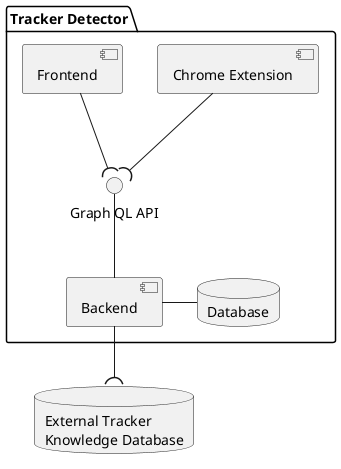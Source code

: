 @startuml
package "Tracker Detector" {
    interface gql as "Graph QL API" 
    database db as "Database"
    component chrome_ext as "Chrome Extension"
    component frontend as "Frontend"
    component backend as "Backend"
}

database cookie_ref as "External Tracker\nKnowledge Database"

[backend] -up- gql
[frontend] --( gql
[chrome_ext] --( gql
[backend] - db
[backend] --( cookie_ref
@enduml
